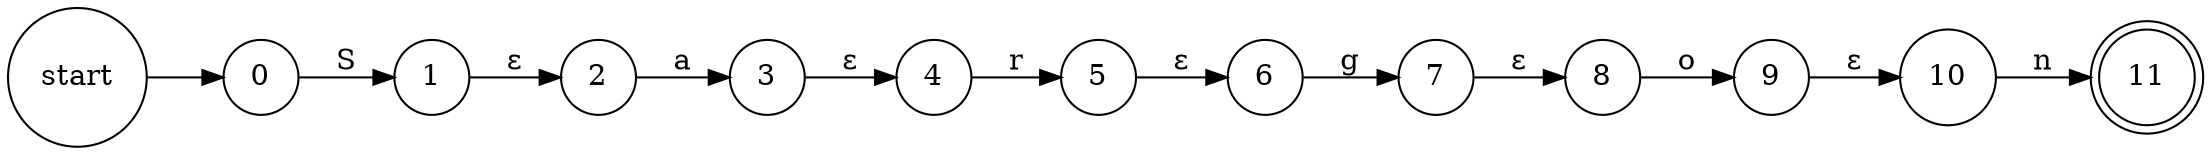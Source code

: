 digraph NFA {
  rankdir=LR;
  node [shape=circle];
  start -> 0;
  0 -> 1 [label="S"];
  1 -> 2 [label="ε"];
  2 -> 3 [label="a"];
  3 -> 4 [label="ε"];
  4 -> 5 [label="r"];
  5 -> 6 [label="ε"];
  6 -> 7 [label="g"];
  7 -> 8 [label="ε"];
  8 -> 9 [label="o"];
  9 -> 10 [label="ε"];
  10 -> 11 [label="n"];
  11 [shape=doublecircle];
}
